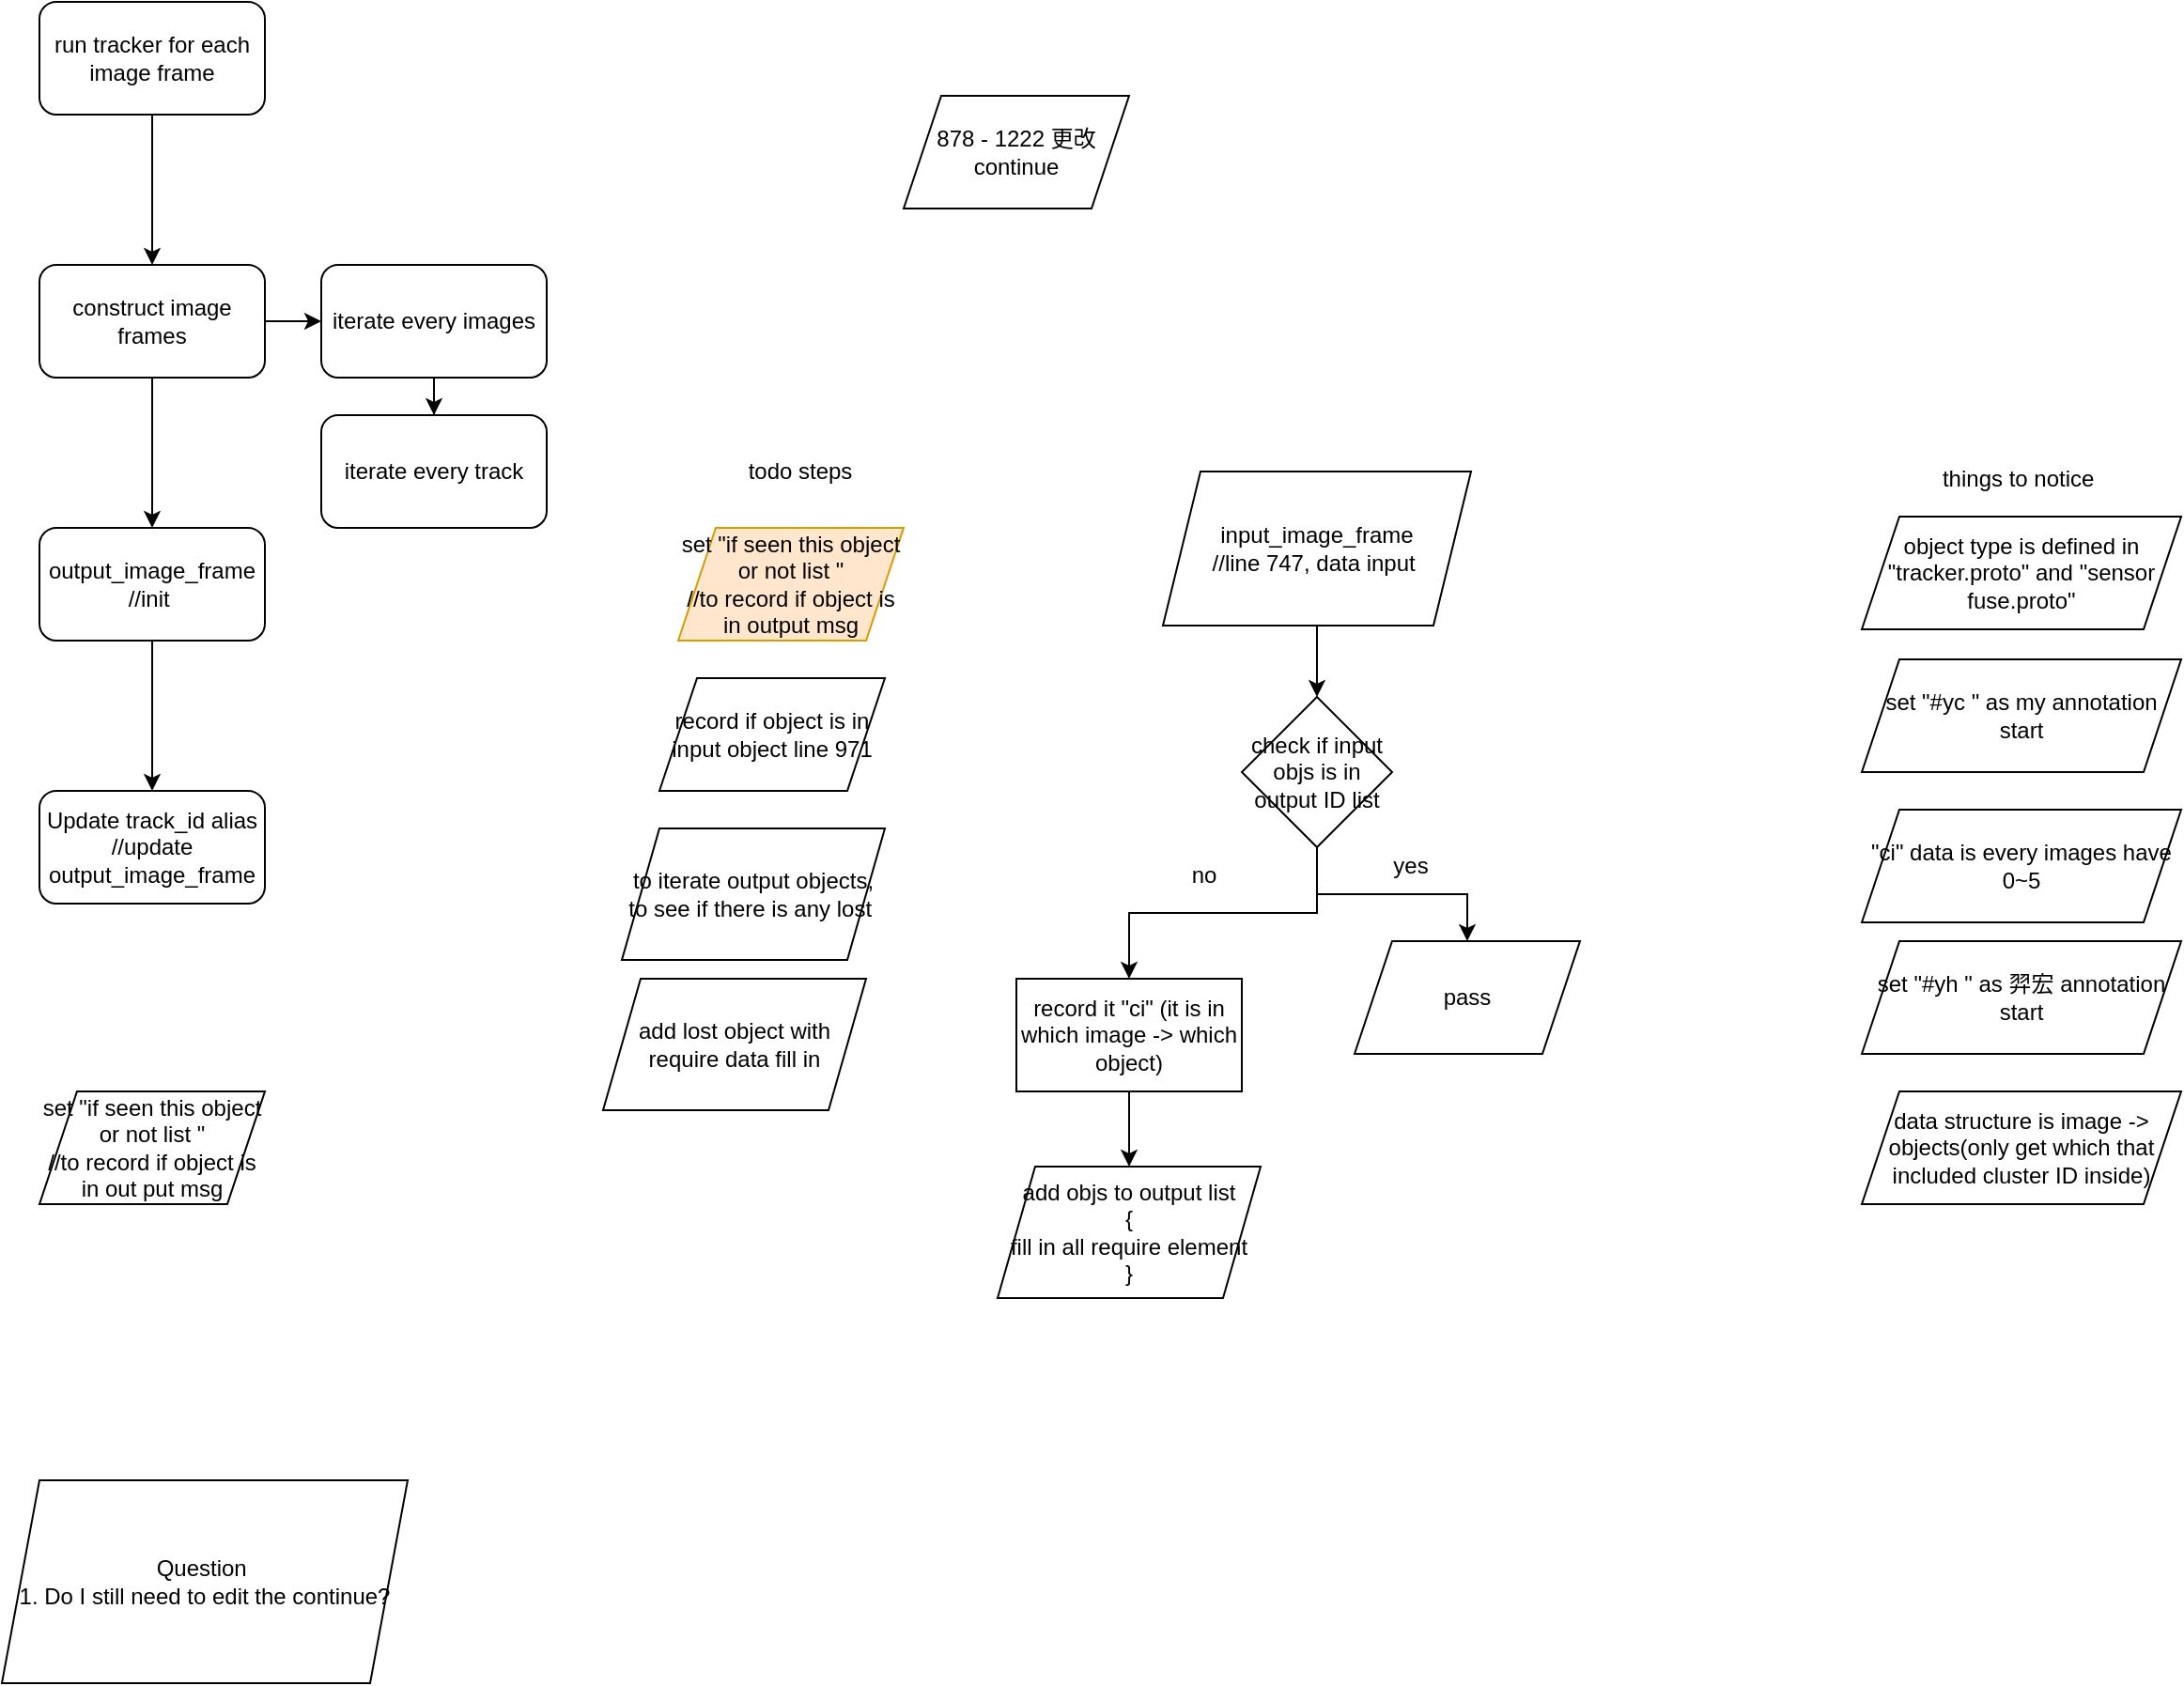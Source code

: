 <mxfile version="15.0.6" type="github">
  <diagram id="z7T73s2i-OFT3F3iAoDb" name="Page-1">
    <mxGraphModel dx="981" dy="559" grid="1" gridSize="10" guides="1" tooltips="1" connect="1" arrows="1" fold="1" page="1" pageScale="1" pageWidth="827" pageHeight="1169" math="0" shadow="0">
      <root>
        <mxCell id="0" />
        <mxCell id="1" parent="0" />
        <mxCell id="UH2d_EVZu4zvosDESQFh-3" value="" style="edgeStyle=orthogonalEdgeStyle;rounded=0;orthogonalLoop=1;jettySize=auto;html=1;" parent="1" source="UH2d_EVZu4zvosDESQFh-1" target="UH2d_EVZu4zvosDESQFh-2" edge="1">
          <mxGeometry relative="1" as="geometry" />
        </mxCell>
        <mxCell id="UH2d_EVZu4zvosDESQFh-1" value="run tracker for each image frame" style="rounded=1;whiteSpace=wrap;html=1;" parent="1" vertex="1">
          <mxGeometry x="70" y="100" width="120" height="60" as="geometry" />
        </mxCell>
        <mxCell id="UH2d_EVZu4zvosDESQFh-5" value="" style="edgeStyle=orthogonalEdgeStyle;rounded=0;orthogonalLoop=1;jettySize=auto;html=1;" parent="1" source="UH2d_EVZu4zvosDESQFh-2" target="UH2d_EVZu4zvosDESQFh-4" edge="1">
          <mxGeometry relative="1" as="geometry" />
        </mxCell>
        <mxCell id="UH2d_EVZu4zvosDESQFh-39" value="" style="edgeStyle=orthogonalEdgeStyle;rounded=0;orthogonalLoop=1;jettySize=auto;html=1;" parent="1" source="UH2d_EVZu4zvosDESQFh-2" target="UH2d_EVZu4zvosDESQFh-38" edge="1">
          <mxGeometry relative="1" as="geometry" />
        </mxCell>
        <mxCell id="UH2d_EVZu4zvosDESQFh-2" value="construct image frames" style="whiteSpace=wrap;html=1;rounded=1;" parent="1" vertex="1">
          <mxGeometry x="70" y="240" width="120" height="60" as="geometry" />
        </mxCell>
        <mxCell id="UH2d_EVZu4zvosDESQFh-9" value="" style="edgeStyle=orthogonalEdgeStyle;rounded=0;orthogonalLoop=1;jettySize=auto;html=1;" parent="1" source="UH2d_EVZu4zvosDESQFh-4" target="UH2d_EVZu4zvosDESQFh-8" edge="1">
          <mxGeometry relative="1" as="geometry" />
        </mxCell>
        <mxCell id="UH2d_EVZu4zvosDESQFh-4" value="output_image_frame&lt;br&gt;//init&amp;nbsp;" style="whiteSpace=wrap;html=1;rounded=1;" parent="1" vertex="1">
          <mxGeometry x="70" y="380" width="120" height="60" as="geometry" />
        </mxCell>
        <mxCell id="UH2d_EVZu4zvosDESQFh-7" value="878 - 1222 更改continue" style="shape=parallelogram;perimeter=parallelogramPerimeter;whiteSpace=wrap;html=1;fixedSize=1;" parent="1" vertex="1">
          <mxGeometry x="530" y="150" width="120" height="60" as="geometry" />
        </mxCell>
        <mxCell id="UH2d_EVZu4zvosDESQFh-8" value="Update track_id alias&lt;br&gt;//update output_image_frame&lt;br&gt;" style="whiteSpace=wrap;html=1;rounded=1;" parent="1" vertex="1">
          <mxGeometry x="70" y="520" width="120" height="60" as="geometry" />
        </mxCell>
        <mxCell id="UH2d_EVZu4zvosDESQFh-23" style="edgeStyle=orthogonalEdgeStyle;rounded=0;orthogonalLoop=1;jettySize=auto;html=1;entryX=0.5;entryY=0;entryDx=0;entryDy=0;" parent="1" source="UH2d_EVZu4zvosDESQFh-10" target="UH2d_EVZu4zvosDESQFh-14" edge="1">
          <mxGeometry relative="1" as="geometry" />
        </mxCell>
        <mxCell id="UH2d_EVZu4zvosDESQFh-10" value="input_image_frame&lt;br&gt;//line 747, data input&amp;nbsp;" style="shape=parallelogram;perimeter=parallelogramPerimeter;whiteSpace=wrap;html=1;fixedSize=1;" parent="1" vertex="1">
          <mxGeometry x="668" y="350" width="164" height="82" as="geometry" />
        </mxCell>
        <mxCell id="UH2d_EVZu4zvosDESQFh-11" value="object type is defined in &quot;tracker.proto&quot; and &quot;sensor fuse.proto&quot;" style="shape=parallelogram;perimeter=parallelogramPerimeter;whiteSpace=wrap;html=1;fixedSize=1;" parent="1" vertex="1">
          <mxGeometry x="1040" y="374" width="170" height="60" as="geometry" />
        </mxCell>
        <mxCell id="UH2d_EVZu4zvosDESQFh-12" value="record if object is in input object line 971" style="shape=parallelogram;perimeter=parallelogramPerimeter;whiteSpace=wrap;html=1;fixedSize=1;" parent="1" vertex="1">
          <mxGeometry x="400" y="460" width="120" height="60" as="geometry" />
        </mxCell>
        <mxCell id="UH2d_EVZu4zvosDESQFh-16" style="edgeStyle=orthogonalEdgeStyle;rounded=0;orthogonalLoop=1;jettySize=auto;html=1;exitX=0.5;exitY=1;exitDx=0;exitDy=0;entryX=0.5;entryY=0;entryDx=0;entryDy=0;" parent="1" source="UH2d_EVZu4zvosDESQFh-14" target="UH2d_EVZu4zvosDESQFh-15" edge="1">
          <mxGeometry relative="1" as="geometry" />
        </mxCell>
        <mxCell id="UH2d_EVZu4zvosDESQFh-24" style="edgeStyle=orthogonalEdgeStyle;rounded=0;orthogonalLoop=1;jettySize=auto;html=1;entryX=0.5;entryY=0;entryDx=0;entryDy=0;" parent="1" source="UH2d_EVZu4zvosDESQFh-14" target="UH2d_EVZu4zvosDESQFh-28" edge="1">
          <mxGeometry relative="1" as="geometry" />
        </mxCell>
        <mxCell id="UH2d_EVZu4zvosDESQFh-14" value="&lt;span&gt;check if input objs is in output ID list&lt;/span&gt;" style="rhombus;whiteSpace=wrap;html=1;" parent="1" vertex="1">
          <mxGeometry x="710" y="470" width="80" height="80" as="geometry" />
        </mxCell>
        <mxCell id="UH2d_EVZu4zvosDESQFh-15" value="pass" style="shape=parallelogram;perimeter=parallelogramPerimeter;whiteSpace=wrap;html=1;fixedSize=1;" parent="1" vertex="1">
          <mxGeometry x="770" y="600" width="120" height="60" as="geometry" />
        </mxCell>
        <mxCell id="UH2d_EVZu4zvosDESQFh-17" value="yes" style="text;html=1;strokeColor=none;fillColor=none;align=center;verticalAlign=middle;whiteSpace=wrap;rounded=0;" parent="1" vertex="1">
          <mxGeometry x="780" y="550" width="40" height="20" as="geometry" />
        </mxCell>
        <mxCell id="UH2d_EVZu4zvosDESQFh-18" value="add objs to output list&lt;br&gt;{&lt;br&gt;fill in all require element&lt;br&gt;}" style="shape=parallelogram;perimeter=parallelogramPerimeter;whiteSpace=wrap;html=1;fixedSize=1;" parent="1" vertex="1">
          <mxGeometry x="580" y="720" width="140" height="70" as="geometry" />
        </mxCell>
        <mxCell id="UH2d_EVZu4zvosDESQFh-21" value="set &quot;if seen this object or not list &quot;&lt;br&gt;//to record if object is in output msg" style="shape=parallelogram;perimeter=parallelogramPerimeter;whiteSpace=wrap;html=1;fixedSize=1;fillColor=#ffe6cc;strokeColor=#d79b00;" parent="1" vertex="1">
          <mxGeometry x="410" y="380" width="120" height="60" as="geometry" />
        </mxCell>
        <mxCell id="UH2d_EVZu4zvosDESQFh-22" value="set &quot;if seen this object or not list &quot;&lt;br&gt;//to record if object is in out put msg" style="shape=parallelogram;perimeter=parallelogramPerimeter;whiteSpace=wrap;html=1;fixedSize=1;" parent="1" vertex="1">
          <mxGeometry x="70" y="680" width="120" height="60" as="geometry" />
        </mxCell>
        <mxCell id="UH2d_EVZu4zvosDESQFh-25" value="no&lt;br&gt;" style="text;html=1;strokeColor=none;fillColor=none;align=center;verticalAlign=middle;whiteSpace=wrap;rounded=0;" parent="1" vertex="1">
          <mxGeometry x="670" y="555" width="40" height="20" as="geometry" />
        </mxCell>
        <mxCell id="UH2d_EVZu4zvosDESQFh-32" style="edgeStyle=orthogonalEdgeStyle;rounded=0;orthogonalLoop=1;jettySize=auto;html=1;" parent="1" source="UH2d_EVZu4zvosDESQFh-28" target="UH2d_EVZu4zvosDESQFh-18" edge="1">
          <mxGeometry relative="1" as="geometry" />
        </mxCell>
        <mxCell id="UH2d_EVZu4zvosDESQFh-28" value="record it &quot;ci&quot; (it is in which image -&amp;gt; which object)" style="whiteSpace=wrap;html=1;" parent="1" vertex="1">
          <mxGeometry x="590" y="620" width="120" height="60" as="geometry" />
        </mxCell>
        <mxCell id="UH2d_EVZu4zvosDESQFh-33" value="todo steps" style="text;html=1;strokeColor=none;fillColor=none;align=center;verticalAlign=middle;whiteSpace=wrap;rounded=0;" parent="1" vertex="1">
          <mxGeometry x="440" y="340" width="70" height="20" as="geometry" />
        </mxCell>
        <mxCell id="UH2d_EVZu4zvosDESQFh-34" value="to iterate output objects, to see if there is any lost&amp;nbsp;" style="shape=parallelogram;perimeter=parallelogramPerimeter;whiteSpace=wrap;html=1;fixedSize=1;" parent="1" vertex="1">
          <mxGeometry x="380" y="540" width="140" height="70" as="geometry" />
        </mxCell>
        <mxCell id="UH2d_EVZu4zvosDESQFh-35" value="add lost object with require data fill in" style="shape=parallelogram;perimeter=parallelogramPerimeter;whiteSpace=wrap;html=1;fixedSize=1;" parent="1" vertex="1">
          <mxGeometry x="370" y="620" width="140" height="70" as="geometry" />
        </mxCell>
        <mxCell id="UH2d_EVZu4zvosDESQFh-36" value="things to notice&amp;nbsp;" style="text;html=1;strokeColor=none;fillColor=none;align=center;verticalAlign=middle;whiteSpace=wrap;rounded=0;" parent="1" vertex="1">
          <mxGeometry x="1080" y="344" width="90" height="20" as="geometry" />
        </mxCell>
        <mxCell id="UH2d_EVZu4zvosDESQFh-37" value="set &quot;#yc &quot; as my&amp;nbsp;annotation start" style="shape=parallelogram;perimeter=parallelogramPerimeter;whiteSpace=wrap;html=1;fixedSize=1;" parent="1" vertex="1">
          <mxGeometry x="1040" y="450" width="170" height="60" as="geometry" />
        </mxCell>
        <mxCell id="UH2d_EVZu4zvosDESQFh-41" value="" style="edgeStyle=orthogonalEdgeStyle;rounded=0;orthogonalLoop=1;jettySize=auto;html=1;" parent="1" source="UH2d_EVZu4zvosDESQFh-38" target="UH2d_EVZu4zvosDESQFh-40" edge="1">
          <mxGeometry relative="1" as="geometry" />
        </mxCell>
        <mxCell id="UH2d_EVZu4zvosDESQFh-38" value="iterate every images" style="whiteSpace=wrap;html=1;rounded=1;" parent="1" vertex="1">
          <mxGeometry x="220" y="240" width="120" height="60" as="geometry" />
        </mxCell>
        <mxCell id="UH2d_EVZu4zvosDESQFh-40" value="iterate every track" style="whiteSpace=wrap;html=1;rounded=1;" parent="1" vertex="1">
          <mxGeometry x="220" y="320" width="120" height="60" as="geometry" />
        </mxCell>
        <mxCell id="UH2d_EVZu4zvosDESQFh-42" value="&quot;ci&quot; data is every images have 0~5" style="shape=parallelogram;perimeter=parallelogramPerimeter;whiteSpace=wrap;html=1;fixedSize=1;" parent="1" vertex="1">
          <mxGeometry x="1040" y="530" width="170" height="60" as="geometry" />
        </mxCell>
        <mxCell id="UH2d_EVZu4zvosDESQFh-43" value="set &quot;#yh &quot; as 羿宏 annotation start" style="shape=parallelogram;perimeter=parallelogramPerimeter;whiteSpace=wrap;html=1;fixedSize=1;" parent="1" vertex="1">
          <mxGeometry x="1040" y="600" width="170" height="60" as="geometry" />
        </mxCell>
        <mxCell id="UH2d_EVZu4zvosDESQFh-44" value="data structure is image -&amp;gt; objects(only get which that included cluster ID inside)" style="shape=parallelogram;perimeter=parallelogramPerimeter;whiteSpace=wrap;html=1;fixedSize=1;" parent="1" vertex="1">
          <mxGeometry x="1040" y="680" width="170" height="60" as="geometry" />
        </mxCell>
        <mxCell id="UH2d_EVZu4zvosDESQFh-47" value="Question&amp;nbsp;&lt;br&gt;1. Do I still need to edit the continue?" style="shape=parallelogram;perimeter=parallelogramPerimeter;whiteSpace=wrap;html=1;fixedSize=1;" parent="1" vertex="1">
          <mxGeometry x="50" y="887" width="216" height="108" as="geometry" />
        </mxCell>
      </root>
    </mxGraphModel>
  </diagram>
</mxfile>
